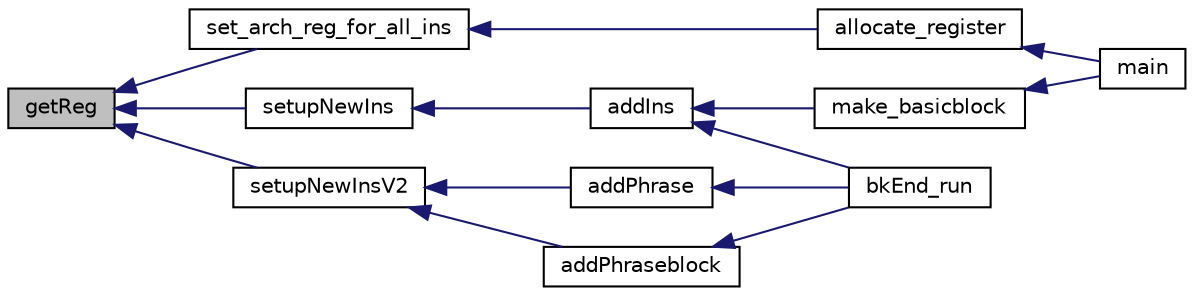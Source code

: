 digraph G
{
  edge [fontname="Helvetica",fontsize="10",labelfontname="Helvetica",labelfontsize="10"];
  node [fontname="Helvetica",fontsize="10",shape=record];
  rankdir=LR;
  Node1 [label="getReg",height=0.2,width=0.4,color="black", fillcolor="grey75", style="filled" fontcolor="black"];
  Node1 -> Node2 [dir=back,color="midnightblue",fontsize="10",style="solid",fontname="Helvetica"];
  Node2 [label="set_arch_reg_for_all_ins",height=0.2,width=0.4,color="black", fillcolor="white", style="filled",URL="$registerAllocate_8cpp.html#aaf92c40633364d00817ec3f029a77f3c"];
  Node2 -> Node3 [dir=back,color="midnightblue",fontsize="10",style="solid",fontname="Helvetica"];
  Node3 [label="allocate_register",height=0.2,width=0.4,color="black", fillcolor="white", style="filled",URL="$registerAllocate_8h.html#adaeef7e1cff31b45dd8d7d8adbcd1662"];
  Node3 -> Node4 [dir=back,color="midnightblue",fontsize="10",style="solid",fontname="Helvetica"];
  Node4 [label="main",height=0.2,width=0.4,color="black", fillcolor="white", style="filled",URL="$main_8cpp.html#a0ddf1224851353fc92bfbff6f499fa97"];
  Node1 -> Node5 [dir=back,color="midnightblue",fontsize="10",style="solid",fontname="Helvetica"];
  Node5 [label="setupNewIns",height=0.2,width=0.4,color="black", fillcolor="white", style="filled",URL="$bkEnd_8cpp.html#ae65f5a08a89109ce2afb34faaf30edac"];
  Node5 -> Node6 [dir=back,color="midnightblue",fontsize="10",style="solid",fontname="Helvetica"];
  Node6 [label="addIns",height=0.2,width=0.4,color="black", fillcolor="white", style="filled",URL="$bkEnd_8cpp.html#a699e911f02cc068558e37f3496d086ce"];
  Node6 -> Node7 [dir=back,color="midnightblue",fontsize="10",style="solid",fontname="Helvetica"];
  Node7 [label="bkEnd_run",height=0.2,width=0.4,color="black", fillcolor="white", style="filled",URL="$bkEnd_8h.html#a0de885ce07273f37e162ecb0e63ec95d"];
  Node6 -> Node8 [dir=back,color="midnightblue",fontsize="10",style="solid",fontname="Helvetica"];
  Node8 [label="make_basicblock",height=0.2,width=0.4,color="black", fillcolor="white", style="filled",URL="$make__basicblock_8cpp.html#a765669fc41b8885a39c1ec0df0df96ca"];
  Node8 -> Node4 [dir=back,color="midnightblue",fontsize="10",style="solid",fontname="Helvetica"];
  Node1 -> Node9 [dir=back,color="midnightblue",fontsize="10",style="solid",fontname="Helvetica"];
  Node9 [label="setupNewInsV2",height=0.2,width=0.4,color="black", fillcolor="white", style="filled",URL="$bkEnd_8cpp.html#ab5a65ee867edd1ec1db1265dd7ca57d2"];
  Node9 -> Node10 [dir=back,color="midnightblue",fontsize="10",style="solid",fontname="Helvetica"];
  Node10 [label="addPhrase",height=0.2,width=0.4,color="black", fillcolor="white", style="filled",URL="$bkEnd_8cpp.html#a73b0a124e04ab7ad583a8ad063d501c5"];
  Node10 -> Node7 [dir=back,color="midnightblue",fontsize="10",style="solid",fontname="Helvetica"];
  Node9 -> Node11 [dir=back,color="midnightblue",fontsize="10",style="solid",fontname="Helvetica"];
  Node11 [label="addPhraseblock",height=0.2,width=0.4,color="black", fillcolor="white", style="filled",URL="$bkEnd_8cpp.html#ae7c9964c26331fddb647175a6d70a00a"];
  Node11 -> Node7 [dir=back,color="midnightblue",fontsize="10",style="solid",fontname="Helvetica"];
}
